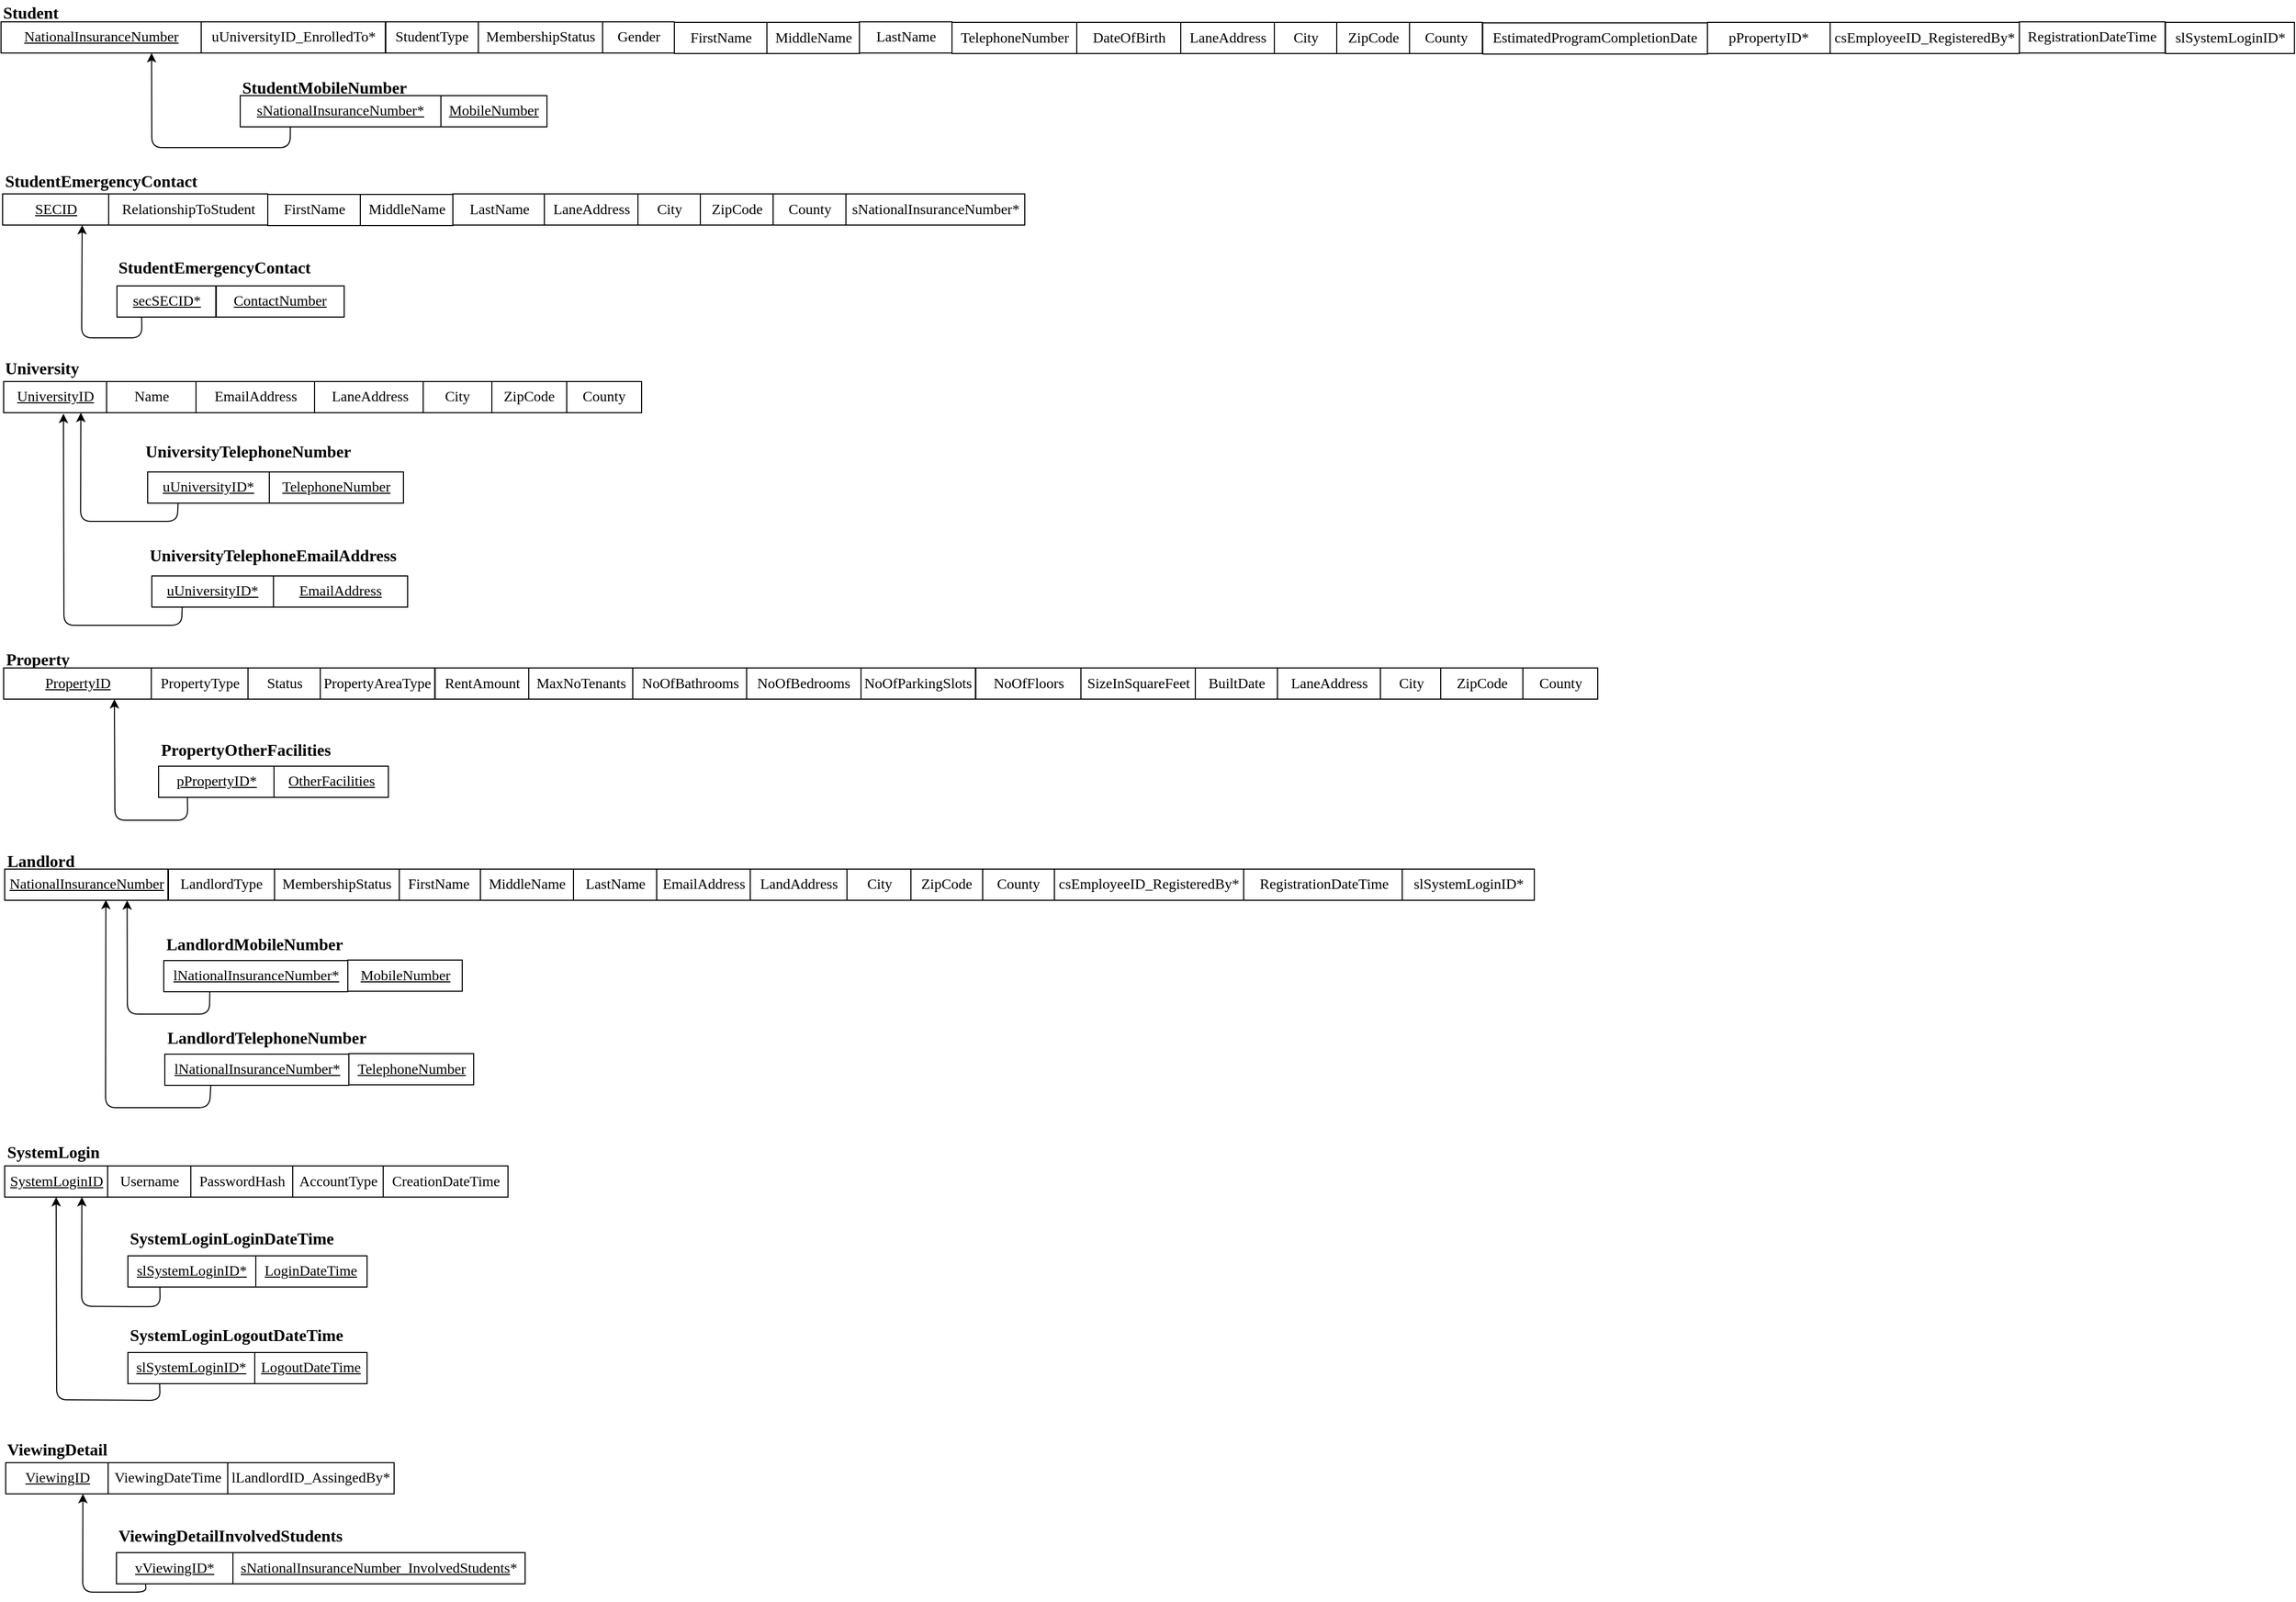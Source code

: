 <mxfile version="12.2.2" type="device" pages="1"><diagram id="bx-ZTYG9bVRK6xC262lA" name="Page-1"><mxGraphModel dx="3120" dy="3905" grid="1" gridSize="10" guides="1" tooltips="1" connect="1" arrows="1" fold="1" page="1" pageScale="1" pageWidth="2250" pageHeight="1600" math="0" shadow="0"><root><mxCell id="0"/><mxCell id="1" parent="0"/><mxCell id="ftZmQ4Zz91NYDN06urUf-1" value="&lt;font style=&quot;font-size: 16px&quot; face=&quot;Times New Roman&quot;&gt;Student&lt;/font&gt;" style="text;html=1;resizable=0;points=[];autosize=1;align=left;verticalAlign=top;spacingTop=-4;fontSize=16;fontStyle=1" parent="1" vertex="1"><mxGeometry x="2270" y="30" width="60" height="20" as="geometry"/></mxCell><mxCell id="ftZmQ4Zz91NYDN06urUf-2" value="&lt;u&gt;NationalInsuranceNumber&lt;/u&gt;" style="rounded=0;whiteSpace=wrap;html=1;fontSize=14;fontFamily=Times New Roman;" parent="1" vertex="1"><mxGeometry x="2270" y="51" width="193" height="30" as="geometry"/></mxCell><mxCell id="ftZmQ4Zz91NYDN06urUf-3" value="FirstName" style="rounded=0;whiteSpace=wrap;html=1;fontSize=14;fontFamily=Times New Roman;" parent="1" vertex="1"><mxGeometry x="2917.5" y="51.5" width="89" height="30" as="geometry"/></mxCell><mxCell id="ftZmQ4Zz91NYDN06urUf-4" value="MiddleName" style="rounded=0;whiteSpace=wrap;html=1;fontSize=14;fontFamily=Times New Roman;" parent="1" vertex="1"><mxGeometry x="3006.5" y="51.5" width="89" height="30" as="geometry"/></mxCell><mxCell id="ftZmQ4Zz91NYDN06urUf-5" value="LastName" style="rounded=0;whiteSpace=wrap;html=1;fontSize=14;fontFamily=Times New Roman;" parent="1" vertex="1"><mxGeometry x="3095.5" y="51" width="89" height="30" as="geometry"/></mxCell><mxCell id="ftZmQ4Zz91NYDN06urUf-7" value="TelephoneNumber" style="rounded=0;whiteSpace=wrap;html=1;fontSize=14;fontFamily=Times New Roman;" parent="1" vertex="1"><mxGeometry x="3184.5" y="51.5" width="120" height="30" as="geometry"/></mxCell><mxCell id="ftZmQ4Zz91NYDN06urUf-8" value="DateOfBirth" style="rounded=0;whiteSpace=wrap;html=1;fontSize=14;fontFamily=Times New Roman;" parent="1" vertex="1"><mxGeometry x="3304.5" y="51.5" width="100" height="30" as="geometry"/></mxCell><mxCell id="ftZmQ4Zz91NYDN06urUf-9" value="EstimatedProgramCompletionDate" style="rounded=0;whiteSpace=wrap;html=1;fontSize=14;fontFamily=Times New Roman;" parent="1" vertex="1"><mxGeometry x="3695" y="52" width="216" height="30" as="geometry"/></mxCell><mxCell id="ftZmQ4Zz91NYDN06urUf-10" value="LaneAddress" style="rounded=0;whiteSpace=wrap;html=1;fontSize=14;fontFamily=Times New Roman;" parent="1" vertex="1"><mxGeometry x="3404.5" y="51.5" width="90" height="30" as="geometry"/></mxCell><mxCell id="ftZmQ4Zz91NYDN06urUf-11" value="City" style="rounded=0;whiteSpace=wrap;html=1;fontSize=14;fontFamily=Times New Roman;" parent="1" vertex="1"><mxGeometry x="3494.5" y="51.5" width="60" height="30" as="geometry"/></mxCell><mxCell id="ftZmQ4Zz91NYDN06urUf-12" value="ZipCode" style="rounded=0;whiteSpace=wrap;html=1;fontSize=14;fontFamily=Times New Roman;" parent="1" vertex="1"><mxGeometry x="3554.5" y="51.5" width="70" height="30" as="geometry"/></mxCell><mxCell id="ftZmQ4Zz91NYDN06urUf-13" value="County" style="rounded=0;whiteSpace=wrap;html=1;fontSize=14;fontFamily=Times New Roman;" parent="1" vertex="1"><mxGeometry x="3624.5" y="51.5" width="70" height="30" as="geometry"/></mxCell><mxCell id="ftZmQ4Zz91NYDN06urUf-14" value="MembershipStatus" style="rounded=0;whiteSpace=wrap;html=1;fontSize=14;fontFamily=Times New Roman;" parent="1" vertex="1"><mxGeometry x="2728.5" y="51" width="120" height="30" as="geometry"/></mxCell><mxCell id="ftZmQ4Zz91NYDN06urUf-18" value="uUniversityID_EnrolledTo*" style="rounded=0;whiteSpace=wrap;html=1;fontSize=14;fontFamily=Times New Roman;" parent="1" vertex="1"><mxGeometry x="2462.5" y="51" width="177" height="30" as="geometry"/></mxCell><mxCell id="ftZmQ4Zz91NYDN06urUf-19" value="csEmployeeID_RegisteredBy*" style="rounded=0;whiteSpace=wrap;html=1;fontSize=14;fontFamily=Times New Roman;" parent="1" vertex="1"><mxGeometry x="4029" y="51.5" width="182" height="30" as="geometry"/></mxCell><mxCell id="ftZmQ4Zz91NYDN06urUf-20" value="RegistrationDateTime" style="rounded=0;whiteSpace=wrap;html=1;fontSize=14;fontFamily=Times New Roman;" parent="1" vertex="1"><mxGeometry x="4211" y="51" width="140" height="30" as="geometry"/></mxCell><mxCell id="ftZmQ4Zz91NYDN06urUf-21" value="slSystemLoginID*" style="rounded=0;whiteSpace=wrap;html=1;fontSize=14;fontFamily=Times New Roman;" parent="1" vertex="1"><mxGeometry x="4351.5" y="51.5" width="124" height="30" as="geometry"/></mxCell><mxCell id="ftZmQ4Zz91NYDN06urUf-22" value="StudentType" style="rounded=0;whiteSpace=wrap;html=1;fontSize=14;fontFamily=Times New Roman;" parent="1" vertex="1"><mxGeometry x="2640" y="51" width="89" height="30" as="geometry"/></mxCell><mxCell id="ftZmQ4Zz91NYDN06urUf-23" value="Gender" style="rounded=0;whiteSpace=wrap;html=1;fontSize=14;fontFamily=Times New Roman;" parent="1" vertex="1"><mxGeometry x="2848.5" y="51" width="69" height="30" as="geometry"/></mxCell><mxCell id="ftZmQ4Zz91NYDN06urUf-24" value="&lt;font style=&quot;font-size: 16px&quot; face=&quot;Times New Roman&quot;&gt;StudentMobileNumber&lt;/font&gt;" style="text;html=1;resizable=0;points=[];autosize=1;align=left;verticalAlign=top;spacingTop=-4;fontSize=16;fontStyle=1" parent="1" vertex="1"><mxGeometry x="2500" y="102" width="160" height="20" as="geometry"/></mxCell><mxCell id="ftZmQ4Zz91NYDN06urUf-25" value="&lt;u&gt;sNationalInsuranceNumber*&lt;/u&gt;" style="rounded=0;whiteSpace=wrap;html=1;fontSize=14;fontFamily=Times New Roman;" parent="1" vertex="1"><mxGeometry x="2500" y="122" width="193" height="30" as="geometry"/></mxCell><mxCell id="ftZmQ4Zz91NYDN06urUf-26" value="&lt;u&gt;MobileNumber&lt;/u&gt;" style="rounded=0;whiteSpace=wrap;html=1;fontSize=14;fontFamily=Times New Roman;" parent="1" vertex="1"><mxGeometry x="2693" y="122" width="102" height="30" as="geometry"/></mxCell><mxCell id="8tnzZ6iEuZ-7llTcJJZj-1" value="" style="endArrow=classic;html=1;entryX=0.75;entryY=1;entryDx=0;entryDy=0;exitX=0.25;exitY=1;exitDx=0;exitDy=0;" parent="1" source="ftZmQ4Zz91NYDN06urUf-25" target="ftZmQ4Zz91NYDN06urUf-2" edge="1"><mxGeometry width="50" height="50" relative="1" as="geometry"><mxPoint x="2310" y="170" as="sourcePoint"/><mxPoint x="2360" y="120" as="targetPoint"/><Array as="points"><mxPoint x="2548" y="172"/><mxPoint x="2415" y="172"/></Array></mxGeometry></mxCell><mxCell id="8tnzZ6iEuZ-7llTcJJZj-2" value="&lt;u&gt;UniversityID&lt;/u&gt;" style="rounded=0;whiteSpace=wrap;html=1;fontSize=14;fontFamily=Times New Roman;" parent="1" vertex="1"><mxGeometry x="2272.5" y="397" width="99" height="30" as="geometry"/></mxCell><mxCell id="8tnzZ6iEuZ-7llTcJJZj-3" value="&lt;font style=&quot;font-size: 16px&quot; face=&quot;Times New Roman&quot;&gt;University&lt;/font&gt;" style="text;html=1;resizable=0;points=[];autosize=1;align=left;verticalAlign=top;spacingTop=-4;fontSize=16;fontStyle=1" parent="1" vertex="1"><mxGeometry x="2271.5" y="372" width="80" height="20" as="geometry"/></mxCell><mxCell id="8tnzZ6iEuZ-7llTcJJZj-4" value="Name" style="rounded=0;whiteSpace=wrap;html=1;fontSize=14;fontFamily=Times New Roman;" parent="1" vertex="1"><mxGeometry x="2371.5" y="397" width="86" height="30" as="geometry"/></mxCell><mxCell id="8tnzZ6iEuZ-7llTcJJZj-6" value="EmailAddress" style="rounded=0;whiteSpace=wrap;html=1;fontSize=14;fontFamily=Times New Roman;" parent="1" vertex="1"><mxGeometry x="2457.5" y="397" width="114" height="30" as="geometry"/></mxCell><mxCell id="8tnzZ6iEuZ-7llTcJJZj-7" value="LaneAddress" style="rounded=0;whiteSpace=wrap;html=1;fontSize=14;fontFamily=Times New Roman;" parent="1" vertex="1"><mxGeometry x="2571.5" y="397" width="106" height="30" as="geometry"/></mxCell><mxCell id="8tnzZ6iEuZ-7llTcJJZj-8" value="City" style="rounded=0;whiteSpace=wrap;html=1;fontSize=14;fontFamily=Times New Roman;" parent="1" vertex="1"><mxGeometry x="2676" y="397" width="66" height="30" as="geometry"/></mxCell><mxCell id="8tnzZ6iEuZ-7llTcJJZj-9" value="ZipCode" style="rounded=0;whiteSpace=wrap;html=1;fontSize=14;fontFamily=Times New Roman;" parent="1" vertex="1"><mxGeometry x="2742" y="397" width="72" height="30" as="geometry"/></mxCell><mxCell id="8tnzZ6iEuZ-7llTcJJZj-10" value="County" style="rounded=0;whiteSpace=wrap;html=1;fontSize=14;fontFamily=Times New Roman;" parent="1" vertex="1"><mxGeometry x="2814" y="397" width="72" height="30" as="geometry"/></mxCell><mxCell id="8tnzZ6iEuZ-7llTcJJZj-11" value="&lt;font style=&quot;font-size: 16px&quot; face=&quot;Times New Roman&quot;&gt;UniversityTelephoneNumber&lt;/font&gt;" style="text;html=1;resizable=0;points=[];autosize=1;align=left;verticalAlign=top;spacingTop=-4;fontSize=16;fontStyle=1" parent="1" vertex="1"><mxGeometry x="2407" y="451.5" width="200" height="20" as="geometry"/></mxCell><mxCell id="8tnzZ6iEuZ-7llTcJJZj-12" value="&lt;u&gt;uUniversityID*&lt;/u&gt;" style="rounded=0;whiteSpace=wrap;html=1;fontSize=14;fontFamily=Times New Roman;" parent="1" vertex="1"><mxGeometry x="2411" y="484" width="117" height="30" as="geometry"/></mxCell><mxCell id="8tnzZ6iEuZ-7llTcJJZj-13" value="&lt;u&gt;TelephoneNumber&lt;/u&gt;" style="rounded=0;whiteSpace=wrap;html=1;fontSize=14;fontFamily=Times New Roman;" parent="1" vertex="1"><mxGeometry x="2528" y="484" width="129" height="30" as="geometry"/></mxCell><mxCell id="8tnzZ6iEuZ-7llTcJJZj-14" value="&lt;font style=&quot;font-size: 16px&quot; face=&quot;Times New Roman&quot;&gt;UniversityTelephoneEmailAddress&lt;/font&gt;" style="text;html=1;resizable=0;points=[];autosize=1;align=left;verticalAlign=top;spacingTop=-4;fontSize=16;fontStyle=1" parent="1" vertex="1"><mxGeometry x="2411" y="551.5" width="240" height="20" as="geometry"/></mxCell><mxCell id="8tnzZ6iEuZ-7llTcJJZj-15" value="&lt;u&gt;uUniversityID*&lt;/u&gt;" style="rounded=0;whiteSpace=wrap;html=1;fontSize=14;fontFamily=Times New Roman;" parent="1" vertex="1"><mxGeometry x="2415" y="584" width="117" height="30" as="geometry"/></mxCell><mxCell id="8tnzZ6iEuZ-7llTcJJZj-16" value="&lt;u&gt;EmailAddress&lt;/u&gt;" style="rounded=0;whiteSpace=wrap;html=1;fontSize=14;fontFamily=Times New Roman;" parent="1" vertex="1"><mxGeometry x="2532" y="584" width="129" height="30" as="geometry"/></mxCell><mxCell id="8tnzZ6iEuZ-7llTcJJZj-17" value="" style="endArrow=classic;html=1;entryX=0.75;entryY=1;entryDx=0;entryDy=0;exitX=0.25;exitY=1;exitDx=0;exitDy=0;" parent="1" source="8tnzZ6iEuZ-7llTcJJZj-12" target="8tnzZ6iEuZ-7llTcJJZj-2" edge="1"><mxGeometry width="50" height="50" relative="1" as="geometry"><mxPoint x="2236" y="514" as="sourcePoint"/><mxPoint x="2286" y="464" as="targetPoint"/><Array as="points"><mxPoint x="2439.5" y="531.5"/><mxPoint x="2346.5" y="531.5"/></Array></mxGeometry></mxCell><mxCell id="8tnzZ6iEuZ-7llTcJJZj-18" value="" style="endArrow=classic;html=1;entryX=0.581;entryY=1.033;entryDx=0;entryDy=0;entryPerimeter=0;exitX=0.25;exitY=1;exitDx=0;exitDy=0;" parent="1" source="8tnzZ6iEuZ-7llTcJJZj-15" target="8tnzZ6iEuZ-7llTcJJZj-2" edge="1"><mxGeometry width="50" height="50" relative="1" as="geometry"><mxPoint x="2206" y="514" as="sourcePoint"/><mxPoint x="2256" y="464" as="targetPoint"/><Array as="points"><mxPoint x="2443.5" y="631.5"/><mxPoint x="2330.5" y="631.5"/></Array></mxGeometry></mxCell><mxCell id="8tnzZ6iEuZ-7llTcJJZj-19" value="&lt;font style=&quot;font-size: 16px&quot; face=&quot;Times New Roman&quot;&gt;Property&lt;/font&gt;" style="text;html=1;resizable=0;points=[];autosize=1;align=left;verticalAlign=top;spacingTop=-4;fontSize=16;fontStyle=1" parent="1" vertex="1"><mxGeometry x="2272.5" y="652" width="70" height="20" as="geometry"/></mxCell><mxCell id="8tnzZ6iEuZ-7llTcJJZj-20" value="&lt;u&gt;PropertyID&lt;/u&gt;" style="rounded=0;whiteSpace=wrap;html=1;fontSize=14;fontFamily=Times New Roman;" parent="1" vertex="1"><mxGeometry x="2272.5" y="672.5" width="142" height="30" as="geometry"/></mxCell><mxCell id="8tnzZ6iEuZ-7llTcJJZj-21" value="Status" style="rounded=0;whiteSpace=wrap;html=1;fontSize=14;fontFamily=Times New Roman;" parent="1" vertex="1"><mxGeometry x="2507.5" y="672.5" width="70" height="30" as="geometry"/></mxCell><mxCell id="8tnzZ6iEuZ-7llTcJJZj-22" value="RentAmount" style="rounded=0;whiteSpace=wrap;html=1;fontSize=14;fontFamily=Times New Roman;" parent="1" vertex="1"><mxGeometry x="2687.5" y="672.5" width="90" height="30" as="geometry"/></mxCell><mxCell id="8tnzZ6iEuZ-7llTcJJZj-23" value="MaxNoTenants" style="rounded=0;whiteSpace=wrap;html=1;fontSize=14;fontFamily=Times New Roman;" parent="1" vertex="1"><mxGeometry x="2777.5" y="672.5" width="100" height="30" as="geometry"/></mxCell><mxCell id="8tnzZ6iEuZ-7llTcJJZj-24" value="NoOfBathrooms" style="rounded=0;whiteSpace=wrap;html=1;fontSize=14;fontFamily=Times New Roman;" parent="1" vertex="1"><mxGeometry x="2877.5" y="672.5" width="110" height="30" as="geometry"/></mxCell><mxCell id="8tnzZ6iEuZ-7llTcJJZj-25" value="NoOfBedrooms" style="rounded=0;whiteSpace=wrap;html=1;fontSize=14;fontFamily=Times New Roman;" parent="1" vertex="1"><mxGeometry x="2987" y="672.5" width="110" height="30" as="geometry"/></mxCell><mxCell id="8tnzZ6iEuZ-7llTcJJZj-26" value="PropertyAreaType" style="rounded=0;whiteSpace=wrap;html=1;fontSize=14;fontFamily=Times New Roman;" parent="1" vertex="1"><mxGeometry x="2577" y="672.5" width="110" height="30" as="geometry"/></mxCell><mxCell id="8tnzZ6iEuZ-7llTcJJZj-27" value="NoOfParkingSlots" style="rounded=0;whiteSpace=wrap;html=1;fontSize=14;fontFamily=Times New Roman;" parent="1" vertex="1"><mxGeometry x="3097" y="672.5" width="110" height="30" as="geometry"/></mxCell><mxCell id="8tnzZ6iEuZ-7llTcJJZj-28" value="NoOfFloors" style="rounded=0;whiteSpace=wrap;html=1;fontSize=14;fontFamily=Times New Roman;" parent="1" vertex="1"><mxGeometry x="3207.5" y="672.5" width="101" height="30" as="geometry"/></mxCell><mxCell id="8tnzZ6iEuZ-7llTcJJZj-29" value="SizeInSquareFeet" style="rounded=0;whiteSpace=wrap;html=1;fontSize=14;fontFamily=Times New Roman;" parent="1" vertex="1"><mxGeometry x="3308.5" y="672.5" width="110" height="30" as="geometry"/></mxCell><mxCell id="8tnzZ6iEuZ-7llTcJJZj-30" value="LaneAddress" style="rounded=0;whiteSpace=wrap;html=1;fontSize=14;fontFamily=Times New Roman;" parent="1" vertex="1"><mxGeometry x="3497.5" y="672.5" width="99" height="30" as="geometry"/></mxCell><mxCell id="8tnzZ6iEuZ-7llTcJJZj-31" value="City" style="rounded=0;whiteSpace=wrap;html=1;fontSize=14;fontFamily=Times New Roman;" parent="1" vertex="1"><mxGeometry x="3596.5" y="672.5" width="59" height="30" as="geometry"/></mxCell><mxCell id="8tnzZ6iEuZ-7llTcJJZj-32" value="ZipCode" style="rounded=0;whiteSpace=wrap;html=1;fontSize=14;fontFamily=Times New Roman;" parent="1" vertex="1"><mxGeometry x="3654.5" y="672.5" width="79" height="30" as="geometry"/></mxCell><mxCell id="8tnzZ6iEuZ-7llTcJJZj-33" value="County" style="rounded=0;whiteSpace=wrap;html=1;fontSize=14;fontFamily=Times New Roman;" parent="1" vertex="1"><mxGeometry x="3733.5" y="672.5" width="72" height="30" as="geometry"/></mxCell><mxCell id="8tnzZ6iEuZ-7llTcJJZj-34" value="PropertyType" style="rounded=0;whiteSpace=wrap;html=1;fontSize=14;fontFamily=Times New Roman;" parent="1" vertex="1"><mxGeometry x="2414.5" y="672.5" width="93" height="30" as="geometry"/></mxCell><mxCell id="8tnzZ6iEuZ-7llTcJJZj-36" value="BuiltDate" style="rounded=0;whiteSpace=wrap;html=1;fontSize=14;fontFamily=Times New Roman;" parent="1" vertex="1"><mxGeometry x="3418.5" y="672.5" width="79" height="30" as="geometry"/></mxCell><mxCell id="8tnzZ6iEuZ-7llTcJJZj-37" value="&lt;font style=&quot;font-size: 16px&quot; face=&quot;Times New Roman&quot;&gt;PropertyOtherFacilities&lt;/font&gt;" style="text;html=1;resizable=0;points=[];autosize=1;align=left;verticalAlign=top;spacingTop=-4;fontSize=16;fontStyle=1" parent="1" vertex="1"><mxGeometry x="2421.5" y="739" width="170" height="20" as="geometry"/></mxCell><mxCell id="8tnzZ6iEuZ-7llTcJJZj-38" value="&lt;u&gt;pPropertyID*&lt;/u&gt;" style="rounded=0;whiteSpace=wrap;html=1;fontSize=14;fontFamily=Times New Roman;" parent="1" vertex="1"><mxGeometry x="2421.5" y="767" width="111" height="30" as="geometry"/></mxCell><mxCell id="8tnzZ6iEuZ-7llTcJJZj-39" value="&lt;u&gt;OtherFacilities&lt;/u&gt;" style="rounded=0;whiteSpace=wrap;html=1;fontSize=14;fontFamily=Times New Roman;" parent="1" vertex="1"><mxGeometry x="2532.5" y="767" width="110" height="30" as="geometry"/></mxCell><mxCell id="8tnzZ6iEuZ-7llTcJJZj-40" value="" style="endArrow=classic;html=1;entryX=0.75;entryY=1;entryDx=0;entryDy=0;exitX=0.25;exitY=1;exitDx=0;exitDy=0;" parent="1" source="8tnzZ6iEuZ-7llTcJJZj-38" target="8tnzZ6iEuZ-7llTcJJZj-20" edge="1"><mxGeometry width="50" height="50" relative="1" as="geometry"><mxPoint x="2352.5" y="819" as="sourcePoint"/><mxPoint x="2402.5" y="769" as="targetPoint"/><Array as="points"><mxPoint x="2449.5" y="819"/><mxPoint x="2379.5" y="819"/></Array></mxGeometry></mxCell><mxCell id="8tnzZ6iEuZ-7llTcJJZj-41" value="&lt;font face=&quot;Times New Roman&quot;&gt;Landlord&lt;/font&gt;" style="text;html=1;resizable=0;points=[];autosize=1;align=left;verticalAlign=top;spacingTop=-4;fontSize=16;fontStyle=1" parent="1" vertex="1"><mxGeometry x="2273.5" y="846" width="70" height="20" as="geometry"/></mxCell><mxCell id="8tnzZ6iEuZ-7llTcJJZj-42" value="&lt;u&gt;NationalInsuranceNumber&lt;/u&gt;" style="rounded=0;whiteSpace=wrap;html=1;fontSize=14;fontFamily=Times New Roman;" parent="1" vertex="1"><mxGeometry x="2273.5" y="866" width="157" height="30" as="geometry"/></mxCell><mxCell id="8tnzZ6iEuZ-7llTcJJZj-43" value="FirstName" style="rounded=0;whiteSpace=wrap;html=1;fontSize=14;fontFamily=Times New Roman;" parent="1" vertex="1"><mxGeometry x="2651" y="866" width="80" height="30" as="geometry"/></mxCell><mxCell id="8tnzZ6iEuZ-7llTcJJZj-44" value="MiddleName" style="rounded=0;whiteSpace=wrap;html=1;fontSize=14;fontFamily=Times New Roman;" parent="1" vertex="1"><mxGeometry x="2731" y="866" width="90" height="30" as="geometry"/></mxCell><mxCell id="8tnzZ6iEuZ-7llTcJJZj-45" value="LastName" style="rounded=0;whiteSpace=wrap;html=1;fontSize=14;fontFamily=Times New Roman;" parent="1" vertex="1"><mxGeometry x="2820.5" y="866" width="80" height="30" as="geometry"/></mxCell><mxCell id="8tnzZ6iEuZ-7llTcJJZj-46" value="EmailAddress" style="rounded=0;whiteSpace=wrap;html=1;fontSize=14;fontFamily=Times New Roman;" parent="1" vertex="1"><mxGeometry x="2900.5" y="866" width="90" height="30" as="geometry"/></mxCell><mxCell id="8tnzZ6iEuZ-7llTcJJZj-49" value="MembershipStatus" style="rounded=0;whiteSpace=wrap;html=1;fontSize=14;fontFamily=Times New Roman;" parent="1" vertex="1"><mxGeometry x="2533" y="866" width="120" height="30" as="geometry"/></mxCell><mxCell id="8tnzZ6iEuZ-7llTcJJZj-50" value="LandAddress" style="rounded=0;whiteSpace=wrap;html=1;fontSize=14;fontFamily=Times New Roman;" parent="1" vertex="1"><mxGeometry x="2990.5" y="866" width="93" height="30" as="geometry"/></mxCell><mxCell id="8tnzZ6iEuZ-7llTcJJZj-51" value="City" style="rounded=0;whiteSpace=wrap;html=1;fontSize=14;fontFamily=Times New Roman;" parent="1" vertex="1"><mxGeometry x="3083.5" y="866" width="62" height="30" as="geometry"/></mxCell><mxCell id="8tnzZ6iEuZ-7llTcJJZj-52" value="ZipCode" style="rounded=0;whiteSpace=wrap;html=1;fontSize=14;fontFamily=Times New Roman;" parent="1" vertex="1"><mxGeometry x="3145" y="866" width="69" height="30" as="geometry"/></mxCell><mxCell id="8tnzZ6iEuZ-7llTcJJZj-53" value="County" style="rounded=0;whiteSpace=wrap;html=1;fontSize=14;fontFamily=Times New Roman;" parent="1" vertex="1"><mxGeometry x="3214" y="866" width="69" height="30" as="geometry"/></mxCell><mxCell id="8tnzZ6iEuZ-7llTcJJZj-54" value="csEmployeeID_RegisteredBy*" style="rounded=0;whiteSpace=wrap;html=1;fontSize=14;fontFamily=Times New Roman;" parent="1" vertex="1"><mxGeometry x="3283" y="866" width="182" height="30" as="geometry"/></mxCell><mxCell id="8tnzZ6iEuZ-7llTcJJZj-55" value="RegistrationDateTime" style="rounded=0;whiteSpace=wrap;html=1;fontSize=14;fontFamily=Times New Roman;" parent="1" vertex="1"><mxGeometry x="3465" y="866" width="155" height="30" as="geometry"/></mxCell><mxCell id="8tnzZ6iEuZ-7llTcJJZj-56" value="LandlordType" style="rounded=0;whiteSpace=wrap;html=1;fontSize=14;fontFamily=Times New Roman;" parent="1" vertex="1"><mxGeometry x="2431" y="866" width="102" height="30" as="geometry"/></mxCell><mxCell id="8tnzZ6iEuZ-7llTcJJZj-57" value="slSystemLoginID*" style="rounded=0;whiteSpace=wrap;html=1;fontSize=14;fontFamily=Times New Roman;" parent="1" vertex="1"><mxGeometry x="3617.5" y="866" width="127" height="30" as="geometry"/></mxCell><mxCell id="8tnzZ6iEuZ-7llTcJJZj-58" value="&lt;font style=&quot;font-size: 16px&quot; face=&quot;Times New Roman&quot;&gt;LandlordMobileNumber&lt;/font&gt;" style="text;html=1;resizable=0;points=[];autosize=1;align=left;verticalAlign=top;spacingTop=-4;fontSize=16;fontStyle=1" parent="1" vertex="1"><mxGeometry x="2426.5" y="925.5" width="170" height="20" as="geometry"/></mxCell><mxCell id="8tnzZ6iEuZ-7llTcJJZj-59" value="&lt;u&gt;lNationalInsuranceNumber*&lt;/u&gt;" style="rounded=0;whiteSpace=wrap;html=1;fontSize=14;fontFamily=Times New Roman;" parent="1" vertex="1"><mxGeometry x="2426.5" y="954" width="177" height="30" as="geometry"/></mxCell><mxCell id="8tnzZ6iEuZ-7llTcJJZj-60" value="&lt;u&gt;MobileNumber&lt;/u&gt;" style="rounded=0;whiteSpace=wrap;html=1;fontSize=14;fontFamily=Times New Roman;" parent="1" vertex="1"><mxGeometry x="2603.5" y="953.5" width="110" height="30" as="geometry"/></mxCell><mxCell id="8tnzZ6iEuZ-7llTcJJZj-61" value="&lt;font style=&quot;font-size: 16px&quot; face=&quot;Times New Roman&quot;&gt;LandlordTelephoneNumber&lt;/font&gt;" style="text;html=1;resizable=0;points=[];autosize=1;align=left;verticalAlign=top;spacingTop=-4;fontSize=16;fontStyle=1" parent="1" vertex="1"><mxGeometry x="2427.5" y="1015.5" width="190" height="20" as="geometry"/></mxCell><mxCell id="8tnzZ6iEuZ-7llTcJJZj-62" value="&lt;u&gt;lNationalInsuranceNumber*&lt;/u&gt;" style="rounded=0;whiteSpace=wrap;html=1;fontSize=14;fontFamily=Times New Roman;" parent="1" vertex="1"><mxGeometry x="2427.5" y="1044" width="177" height="30" as="geometry"/></mxCell><mxCell id="8tnzZ6iEuZ-7llTcJJZj-63" value="&lt;u&gt;TelephoneNumber&lt;/u&gt;" style="rounded=0;whiteSpace=wrap;html=1;fontSize=14;fontFamily=Times New Roman;" parent="1" vertex="1"><mxGeometry x="2604.5" y="1043.5" width="120" height="30" as="geometry"/></mxCell><mxCell id="8tnzZ6iEuZ-7llTcJJZj-64" value="" style="endArrow=classic;html=1;entryX=0.75;entryY=1;entryDx=0;entryDy=0;exitX=0.25;exitY=1;exitDx=0;exitDy=0;" parent="1" source="8tnzZ6iEuZ-7llTcJJZj-59" target="8tnzZ6iEuZ-7llTcJJZj-42" edge="1"><mxGeometry width="50" height="50" relative="1" as="geometry"><mxPoint x="2353.5" y="1041" as="sourcePoint"/><mxPoint x="2403.5" y="991" as="targetPoint"/><Array as="points"><mxPoint x="2470.5" y="1005.5"/><mxPoint x="2391.5" y="1005.5"/></Array></mxGeometry></mxCell><mxCell id="8tnzZ6iEuZ-7llTcJJZj-65" value="" style="endArrow=classic;html=1;entryX=0.62;entryY=0.986;entryDx=0;entryDy=0;entryPerimeter=0;exitX=0.25;exitY=1;exitDx=0;exitDy=0;" parent="1" source="8tnzZ6iEuZ-7llTcJJZj-62" target="8tnzZ6iEuZ-7llTcJJZj-42" edge="1"><mxGeometry width="50" height="50" relative="1" as="geometry"><mxPoint x="2343.5" y="1011" as="sourcePoint"/><mxPoint x="2393.5" y="961" as="targetPoint"/><Array as="points"><mxPoint x="2470.5" y="1095.5"/><mxPoint x="2370.5" y="1095.5"/></Array></mxGeometry></mxCell><mxCell id="8tnzZ6iEuZ-7llTcJJZj-66" value="&lt;u&gt;SystemLoginID&lt;/u&gt;" style="rounded=0;whiteSpace=wrap;html=1;fontSize=14;fontFamily=Times New Roman;" parent="1" vertex="1"><mxGeometry x="2273.5" y="1151.5" width="99" height="30" as="geometry"/></mxCell><mxCell id="8tnzZ6iEuZ-7llTcJJZj-67" value="&lt;font face=&quot;Times New Roman&quot;&gt;SystemLogin&lt;/font&gt;" style="text;html=1;resizable=0;points=[];autosize=1;align=left;verticalAlign=top;spacingTop=-4;fontSize=16;fontStyle=1" parent="1" vertex="1"><mxGeometry x="2273.5" y="1126" width="100" height="20" as="geometry"/></mxCell><mxCell id="8tnzZ6iEuZ-7llTcJJZj-68" value="Username" style="rounded=0;whiteSpace=wrap;html=1;fontSize=14;fontFamily=Times New Roman;" parent="1" vertex="1"><mxGeometry x="2372.5" y="1151.5" width="80" height="30" as="geometry"/></mxCell><mxCell id="8tnzZ6iEuZ-7llTcJJZj-69" value="PasswordHash" style="rounded=0;whiteSpace=wrap;html=1;fontSize=14;fontFamily=Times New Roman;" parent="1" vertex="1"><mxGeometry x="2452.5" y="1151.5" width="98" height="30" as="geometry"/></mxCell><mxCell id="8tnzZ6iEuZ-7llTcJJZj-70" value="&lt;u&gt;LoginDateTime&lt;/u&gt;" style="rounded=0;whiteSpace=wrap;html=1;fontSize=14;fontFamily=Times New Roman;" parent="1" vertex="1"><mxGeometry x="2514" y="1238" width="108" height="30" as="geometry"/></mxCell><mxCell id="8tnzZ6iEuZ-7llTcJJZj-71" value="AccountType" style="rounded=0;whiteSpace=wrap;html=1;fontSize=14;fontFamily=Times New Roman;" parent="1" vertex="1"><mxGeometry x="2550.5" y="1151.5" width="87" height="30" as="geometry"/></mxCell><mxCell id="8tnzZ6iEuZ-7llTcJJZj-72" value="&lt;u&gt;LogoutDateTime&lt;/u&gt;" style="rounded=0;whiteSpace=wrap;html=1;fontSize=14;fontFamily=Times New Roman;" parent="1" vertex="1"><mxGeometry x="2514" y="1331" width="108" height="30" as="geometry"/></mxCell><mxCell id="8tnzZ6iEuZ-7llTcJJZj-73" value="&lt;span&gt;CreationDateTime&lt;/span&gt;" style="rounded=0;whiteSpace=wrap;html=1;fontSize=14;fontFamily=Times New Roman;fontStyle=0" parent="1" vertex="1"><mxGeometry x="2637.5" y="1151.5" width="120" height="30" as="geometry"/></mxCell><mxCell id="8tnzZ6iEuZ-7llTcJJZj-74" value="&lt;font face=&quot;Times New Roman&quot;&gt;SystemLoginLoginDateTime&lt;/font&gt;" style="text;html=1;resizable=0;points=[];autosize=1;align=left;verticalAlign=top;spacingTop=-4;fontSize=16;fontStyle=1" parent="1" vertex="1"><mxGeometry x="2391.5" y="1208.5" width="200" height="20" as="geometry"/></mxCell><mxCell id="8tnzZ6iEuZ-7llTcJJZj-75" value="&lt;u&gt;slSystemLoginID*&lt;/u&gt;" style="rounded=0;whiteSpace=wrap;html=1;fontSize=14;fontFamily=Times New Roman;" parent="1" vertex="1"><mxGeometry x="2392" y="1238" width="123" height="30" as="geometry"/></mxCell><mxCell id="CJqU6J7FZlLAtP6dqWoQ-3" value="&lt;font face=&quot;Times New Roman&quot;&gt;SystemLoginLogoutDateTime&lt;/font&gt;" style="text;html=1;resizable=0;points=[];autosize=1;align=left;verticalAlign=top;spacingTop=-4;fontSize=16;fontStyle=1" parent="1" vertex="1"><mxGeometry x="2392" y="1302" width="210" height="20" as="geometry"/></mxCell><mxCell id="CJqU6J7FZlLAtP6dqWoQ-4" value="&lt;u&gt;slSystemLoginID*&lt;/u&gt;" style="rounded=0;whiteSpace=wrap;html=1;fontSize=14;fontFamily=Times New Roman;" parent="1" vertex="1"><mxGeometry x="2392" y="1331" width="122" height="30" as="geometry"/></mxCell><mxCell id="CJqU6J7FZlLAtP6dqWoQ-5" value="" style="endArrow=classic;html=1;entryX=0.75;entryY=1;entryDx=0;entryDy=0;exitX=0.25;exitY=1;exitDx=0;exitDy=0;" parent="1" source="8tnzZ6iEuZ-7llTcJJZj-75" target="8tnzZ6iEuZ-7llTcJJZj-66" edge="1"><mxGeometry width="50" height="50" relative="1" as="geometry"><mxPoint x="2252.5" y="1236.5" as="sourcePoint"/><mxPoint x="2302.5" y="1186.5" as="targetPoint"/><Array as="points"><mxPoint x="2423" y="1287"/><mxPoint x="2347.5" y="1286.5"/></Array></mxGeometry></mxCell><mxCell id="CJqU6J7FZlLAtP6dqWoQ-6" value="" style="endArrow=classic;html=1;entryX=0.5;entryY=1;entryDx=0;entryDy=0;exitX=0.25;exitY=1;exitDx=0;exitDy=0;" parent="1" source="CJqU6J7FZlLAtP6dqWoQ-4" target="8tnzZ6iEuZ-7llTcJJZj-66" edge="1"><mxGeometry width="50" height="50" relative="1" as="geometry"><mxPoint x="2222.5" y="1256.5" as="sourcePoint"/><mxPoint x="2272.5" y="1206.5" as="targetPoint"/><Array as="points"><mxPoint x="2423" y="1377"/><mxPoint x="2323.5" y="1376.5"/></Array></mxGeometry></mxCell><mxCell id="CJqU6J7FZlLAtP6dqWoQ-7" value="&lt;u&gt;ViewingID&lt;/u&gt;" style="rounded=0;whiteSpace=wrap;html=1;fontSize=14;fontFamily=Times New Roman;" parent="1" vertex="1"><mxGeometry x="2274.5" y="1437" width="99" height="30" as="geometry"/></mxCell><mxCell id="CJqU6J7FZlLAtP6dqWoQ-8" value="&lt;font face=&quot;Times New Roman&quot;&gt;ViewingDetail&lt;/font&gt;" style="text;html=1;resizable=0;points=[];autosize=1;align=left;verticalAlign=top;spacingTop=-4;fontSize=16;fontStyle=1" parent="1" vertex="1"><mxGeometry x="2273.5" y="1412" width="110" height="20" as="geometry"/></mxCell><mxCell id="CJqU6J7FZlLAtP6dqWoQ-9" value="ViewingDateTime" style="rounded=0;whiteSpace=wrap;html=1;fontSize=14;fontFamily=Times New Roman;" parent="1" vertex="1"><mxGeometry x="2373" y="1437" width="115" height="30" as="geometry"/></mxCell><mxCell id="CJqU6J7FZlLAtP6dqWoQ-10" value="&lt;u&gt;sNationalInsuranceNumber_InvolvedStudents&lt;/u&gt;*" style="rounded=0;whiteSpace=wrap;html=1;fontSize=14;fontFamily=Times New Roman;" parent="1" vertex="1"><mxGeometry x="2493" y="1523.5" width="281" height="30" as="geometry"/></mxCell><mxCell id="CJqU6J7FZlLAtP6dqWoQ-11" value="lLandlordID_AssingedBy*" style="rounded=0;whiteSpace=wrap;html=1;fontSize=14;fontFamily=Times New Roman;" parent="1" vertex="1"><mxGeometry x="2488" y="1437" width="160" height="30" as="geometry"/></mxCell><mxCell id="CJqU6J7FZlLAtP6dqWoQ-13" value="&lt;font face=&quot;Times New Roman&quot;&gt;ViewingDetailInvolvedStudents&lt;/font&gt;" style="text;html=1;resizable=0;points=[];autosize=1;align=left;verticalAlign=top;spacingTop=-4;fontSize=16;fontStyle=1" parent="1" vertex="1"><mxGeometry x="2381" y="1494.5" width="220" height="20" as="geometry"/></mxCell><mxCell id="CJqU6J7FZlLAtP6dqWoQ-14" value="&lt;u&gt;vViewingID*&lt;/u&gt;" style="rounded=0;whiteSpace=wrap;html=1;fontSize=14;fontFamily=Times New Roman;" parent="1" vertex="1"><mxGeometry x="2381" y="1523.5" width="112" height="30" as="geometry"/></mxCell><mxCell id="CJqU6J7FZlLAtP6dqWoQ-15" value="" style="endArrow=classic;html=1;entryX=0.75;entryY=1;entryDx=0;entryDy=0;exitX=0.25;exitY=1;exitDx=0;exitDy=0;" parent="1" source="CJqU6J7FZlLAtP6dqWoQ-14" target="CJqU6J7FZlLAtP6dqWoQ-7" edge="1"><mxGeometry width="50" height="50" relative="1" as="geometry"><mxPoint x="2299" y="1521" as="sourcePoint"/><mxPoint x="2349" y="1471" as="targetPoint"/><Array as="points"><mxPoint x="2409.5" y="1561.5"/><mxPoint x="2348.5" y="1561.5"/></Array></mxGeometry></mxCell><mxCell id="CJqU6J7FZlLAtP6dqWoQ-232" value="&lt;font style=&quot;font-size: 16px&quot; face=&quot;Times New Roman&quot;&gt;StudentEmergencyContact&lt;/font&gt;" style="text;html=1;resizable=0;points=[];autosize=1;align=left;verticalAlign=top;spacingTop=-4;fontSize=16;fontStyle=1" parent="1" vertex="1"><mxGeometry x="2271.5" y="192" width="190" height="20" as="geometry"/></mxCell><mxCell id="CJqU6J7FZlLAtP6dqWoQ-233" value="&lt;u&gt;SECID&lt;/u&gt;" style="rounded=0;whiteSpace=wrap;html=1;fontSize=14;fontFamily=Times New Roman;" parent="1" vertex="1"><mxGeometry x="2271.5" y="216.5" width="102" height="30" as="geometry"/></mxCell><mxCell id="CJqU6J7FZlLAtP6dqWoQ-234" value="FirstName" style="rounded=0;whiteSpace=wrap;html=1;fontSize=14;fontFamily=Times New Roman;" parent="1" vertex="1"><mxGeometry x="2526.5" y="217" width="89" height="30" as="geometry"/></mxCell><mxCell id="CJqU6J7FZlLAtP6dqWoQ-235" value="MiddleName" style="rounded=0;whiteSpace=wrap;html=1;fontSize=14;fontFamily=Times New Roman;" parent="1" vertex="1"><mxGeometry x="2615.5" y="217" width="89" height="30" as="geometry"/></mxCell><mxCell id="CJqU6J7FZlLAtP6dqWoQ-236" value="LastName" style="rounded=0;whiteSpace=wrap;html=1;fontSize=14;fontFamily=Times New Roman;" parent="1" vertex="1"><mxGeometry x="2704.5" y="216.5" width="89" height="30" as="geometry"/></mxCell><mxCell id="CJqU6J7FZlLAtP6dqWoQ-237" value="RelationshipToStudent" style="rounded=0;whiteSpace=wrap;html=1;fontSize=14;fontFamily=Times New Roman;" parent="1" vertex="1"><mxGeometry x="2373.5" y="216.5" width="153" height="30" as="geometry"/></mxCell><mxCell id="CJqU6J7FZlLAtP6dqWoQ-238" value="LaneAddress" style="rounded=0;whiteSpace=wrap;html=1;fontSize=14;fontFamily=Times New Roman;" parent="1" vertex="1"><mxGeometry x="2792.5" y="216.5" width="90" height="30" as="geometry"/></mxCell><mxCell id="CJqU6J7FZlLAtP6dqWoQ-239" value="City" style="rounded=0;whiteSpace=wrap;html=1;fontSize=14;fontFamily=Times New Roman;" parent="1" vertex="1"><mxGeometry x="2882.5" y="216.5" width="60" height="30" as="geometry"/></mxCell><mxCell id="CJqU6J7FZlLAtP6dqWoQ-240" value="ZipCode" style="rounded=0;whiteSpace=wrap;html=1;fontSize=14;fontFamily=Times New Roman;" parent="1" vertex="1"><mxGeometry x="2942.5" y="216.5" width="70" height="30" as="geometry"/></mxCell><mxCell id="CJqU6J7FZlLAtP6dqWoQ-241" value="County" style="rounded=0;whiteSpace=wrap;html=1;fontSize=14;fontFamily=Times New Roman;" parent="1" vertex="1"><mxGeometry x="3012.5" y="216.5" width="70" height="30" as="geometry"/></mxCell><mxCell id="CJqU6J7FZlLAtP6dqWoQ-243" value="sNationalInsuranceNumber*" style="rounded=0;whiteSpace=wrap;html=1;fontSize=14;fontFamily=Times New Roman;" parent="1" vertex="1"><mxGeometry x="3082.5" y="216.5" width="172" height="30" as="geometry"/></mxCell><mxCell id="CJqU6J7FZlLAtP6dqWoQ-244" value="&lt;font face=&quot;Times New Roman&quot;&gt;StudentEmergencyContact&lt;/font&gt;" style="text;html=1;resizable=0;points=[];autosize=1;align=left;verticalAlign=top;spacingTop=-4;fontSize=16;fontStyle=1" parent="1" vertex="1"><mxGeometry x="2381" y="275" width="190" height="20" as="geometry"/></mxCell><mxCell id="CJqU6J7FZlLAtP6dqWoQ-245" value="&lt;u&gt;secSECID*&lt;/u&gt;" style="rounded=0;whiteSpace=wrap;html=1;fontSize=14;fontFamily=Times New Roman;" parent="1" vertex="1"><mxGeometry x="2381.5" y="305" width="95" height="30" as="geometry"/></mxCell><mxCell id="CJqU6J7FZlLAtP6dqWoQ-246" value="&lt;u&gt;ContactNumber&lt;/u&gt;" style="rounded=0;whiteSpace=wrap;html=1;fontSize=14;fontFamily=Times New Roman;" parent="1" vertex="1"><mxGeometry x="2477" y="305" width="123" height="30" as="geometry"/></mxCell><mxCell id="CJqU6J7FZlLAtP6dqWoQ-247" value="" style="endArrow=classic;html=1;entryX=0.75;entryY=1;entryDx=0;entryDy=0;exitX=0.25;exitY=1;exitDx=0;exitDy=0;" parent="1" source="CJqU6J7FZlLAtP6dqWoQ-245" target="CJqU6J7FZlLAtP6dqWoQ-233" edge="1"><mxGeometry width="50" height="50" relative="1" as="geometry"><mxPoint x="2320.5" y="345" as="sourcePoint"/><mxPoint x="2370.5" y="295" as="targetPoint"/><Array as="points"><mxPoint x="2405.5" y="355"/><mxPoint x="2347.5" y="355"/></Array></mxGeometry></mxCell><mxCell id="I7QwFchuPu27lHGxRh68-1" value="pPropertyID*" style="rounded=0;whiteSpace=wrap;html=1;fontSize=14;fontFamily=Times New Roman;" vertex="1" parent="1"><mxGeometry x="3911" y="51.5" width="118" height="30" as="geometry"/></mxCell></root></mxGraphModel></diagram></mxfile>